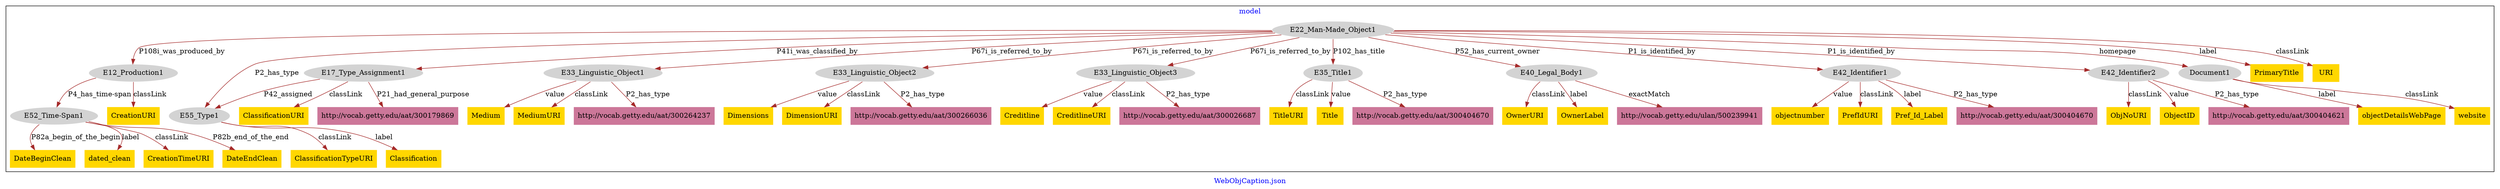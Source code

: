 digraph n0 {
fontcolor="blue"
remincross="true"
label="WebObjCaption.json"
subgraph cluster {
label="model"
n2[style="filled",color="white",fillcolor="lightgray",label="E12_Production1"];
n3[style="filled",color="white",fillcolor="lightgray",label="E52_Time-Span1"];
n4[style="filled",color="white",fillcolor="lightgray",label="E17_Type_Assignment1"];
n5[style="filled",color="white",fillcolor="lightgray",label="E55_Type1"];
n6[style="filled",color="white",fillcolor="lightgray",label="E22_Man-Made_Object1"];
n7[style="filled",color="white",fillcolor="lightgray",label="E33_Linguistic_Object1"];
n8[style="filled",color="white",fillcolor="lightgray",label="E33_Linguistic_Object2"];
n9[style="filled",color="white",fillcolor="lightgray",label="E33_Linguistic_Object3"];
n10[style="filled",color="white",fillcolor="lightgray",label="E35_Title1"];
n11[style="filled",color="white",fillcolor="lightgray",label="E40_Legal_Body1"];
n12[style="filled",color="white",fillcolor="lightgray",label="E42_Identifier1"];
n13[style="filled",color="white",fillcolor="lightgray",label="E42_Identifier2"];
n14[style="filled",color="white",fillcolor="lightgray",label="Document1"];
n15[shape="plaintext",style="filled",fillcolor="gold",label="Creditline"];
n16[shape="plaintext",style="filled",fillcolor="gold",label="objectnumber"];
n17[shape="plaintext",style="filled",fillcolor="gold",label="Dimensions"];
n18[shape="plaintext",style="filled",fillcolor="gold",label="objectDetailsWebPage"];
n19[shape="plaintext",style="filled",fillcolor="gold",label="Medium"];
n20[shape="plaintext",style="filled",fillcolor="gold",label="CreationURI"];
n21[shape="plaintext",style="filled",fillcolor="gold",label="PrefIdURI"];
n22[shape="plaintext",style="filled",fillcolor="gold",label="PrimaryTitle"];
n23[shape="plaintext",style="filled",fillcolor="gold",label="TitleURI"];
n24[shape="plaintext",style="filled",fillcolor="gold",label="ObjNoURI"];
n25[shape="plaintext",style="filled",fillcolor="gold",label="URI"];
n26[shape="plaintext",style="filled",fillcolor="gold",label="DateBeginClean"];
n27[shape="plaintext",style="filled",fillcolor="gold",label="Pref_Id_Label"];
n28[shape="plaintext",style="filled",fillcolor="gold",label="ClassificationURI"];
n29[shape="plaintext",style="filled",fillcolor="gold",label="dated_clean"];
n30[shape="plaintext",style="filled",fillcolor="gold",label="CreditlineURI"];
n31[shape="plaintext",style="filled",fillcolor="gold",label="website"];
n32[shape="plaintext",style="filled",fillcolor="gold",label="Title"];
n33[shape="plaintext",style="filled",fillcolor="gold",label="ObjectID"];
n34[shape="plaintext",style="filled",fillcolor="gold",label="CreationTimeURI"];
n35[shape="plaintext",style="filled",fillcolor="gold",label="ClassificationTypeURI"];
n36[shape="plaintext",style="filled",fillcolor="gold",label="Classification"];
n37[shape="plaintext",style="filled",fillcolor="gold",label="DimensionURI"];
n38[shape="plaintext",style="filled",fillcolor="gold",label="DateEndClean"];
n39[shape="plaintext",style="filled",fillcolor="gold",label="MediumURI"];
n40[shape="plaintext",style="filled",fillcolor="gold",label="OwnerURI"];
n41[shape="plaintext",style="filled",fillcolor="gold",label="OwnerLabel"];
n42[shape="plaintext",style="filled",fillcolor="#CC7799",label="http://vocab.getty.edu/aat/300404670"];
n43[shape="plaintext",style="filled",fillcolor="#CC7799",label="http://vocab.getty.edu/aat/300026687"];
n44[shape="plaintext",style="filled",fillcolor="#CC7799",label="http://vocab.getty.edu/ulan/500239941"];
n45[shape="plaintext",style="filled",fillcolor="#CC7799",label="http://vocab.getty.edu/aat/300404670"];
n46[shape="plaintext",style="filled",fillcolor="#CC7799",label="http://vocab.getty.edu/aat/300266036"];
n47[shape="plaintext",style="filled",fillcolor="#CC7799",label="http://vocab.getty.edu/aat/300404621"];
n48[shape="plaintext",style="filled",fillcolor="#CC7799",label="http://vocab.getty.edu/aat/300179869"];
n49[shape="plaintext",style="filled",fillcolor="#CC7799",label="http://vocab.getty.edu/aat/300264237"];
}
n2 -> n3[color="brown",fontcolor="black",label="P4_has_time-span"]
n4 -> n5[color="brown",fontcolor="black",label="P42_assigned"]
n6 -> n2[color="brown",fontcolor="black",label="P108i_was_produced_by"]
n6 -> n4[color="brown",fontcolor="black",label="P41i_was_classified_by"]
n6 -> n7[color="brown",fontcolor="black",label="P67i_is_referred_to_by"]
n6 -> n8[color="brown",fontcolor="black",label="P67i_is_referred_to_by"]
n6 -> n9[color="brown",fontcolor="black",label="P67i_is_referred_to_by"]
n6 -> n10[color="brown",fontcolor="black",label="P102_has_title"]
n6 -> n11[color="brown",fontcolor="black",label="P52_has_current_owner"]
n6 -> n12[color="brown",fontcolor="black",label="P1_is_identified_by"]
n6 -> n13[color="brown",fontcolor="black",label="P1_is_identified_by"]
n6 -> n14[color="brown",fontcolor="black",label="homepage"]
n9 -> n15[color="brown",fontcolor="black",label="value"]
n12 -> n16[color="brown",fontcolor="black",label="value"]
n8 -> n17[color="brown",fontcolor="black",label="value"]
n14 -> n18[color="brown",fontcolor="black",label="label"]
n7 -> n19[color="brown",fontcolor="black",label="value"]
n2 -> n20[color="brown",fontcolor="black",label="classLink"]
n12 -> n21[color="brown",fontcolor="black",label="classLink"]
n6 -> n22[color="brown",fontcolor="black",label="label"]
n10 -> n23[color="brown",fontcolor="black",label="classLink"]
n13 -> n24[color="brown",fontcolor="black",label="classLink"]
n6 -> n25[color="brown",fontcolor="black",label="classLink"]
n3 -> n26[color="brown",fontcolor="black",label="P82a_begin_of_the_begin"]
n12 -> n27[color="brown",fontcolor="black",label="label"]
n4 -> n28[color="brown",fontcolor="black",label="classLink"]
n3 -> n29[color="brown",fontcolor="black",label="label"]
n9 -> n30[color="brown",fontcolor="black",label="classLink"]
n14 -> n31[color="brown",fontcolor="black",label="classLink"]
n10 -> n32[color="brown",fontcolor="black",label="value"]
n13 -> n33[color="brown",fontcolor="black",label="value"]
n3 -> n34[color="brown",fontcolor="black",label="classLink"]
n5 -> n35[color="brown",fontcolor="black",label="classLink"]
n5 -> n36[color="brown",fontcolor="black",label="label"]
n8 -> n37[color="brown",fontcolor="black",label="classLink"]
n3 -> n38[color="brown",fontcolor="black",label="P82b_end_of_the_end"]
n7 -> n39[color="brown",fontcolor="black",label="classLink"]
n11 -> n40[color="brown",fontcolor="black",label="classLink"]
n11 -> n41[color="brown",fontcolor="black",label="label"]
n10 -> n42[color="brown",fontcolor="black",label="P2_has_type"]
n9 -> n43[color="brown",fontcolor="black",label="P2_has_type"]
n11 -> n44[color="brown",fontcolor="black",label="exactMatch"]
n6 -> n5[color="brown",fontcolor="black",label="P2_has_type"]
n12 -> n45[color="brown",fontcolor="black",label="P2_has_type"]
n8 -> n46[color="brown",fontcolor="black",label="P2_has_type"]
n13 -> n47[color="brown",fontcolor="black",label="P2_has_type"]
n4 -> n48[color="brown",fontcolor="black",label="P21_had_general_purpose"]
n7 -> n49[color="brown",fontcolor="black",label="P2_has_type"]
}
